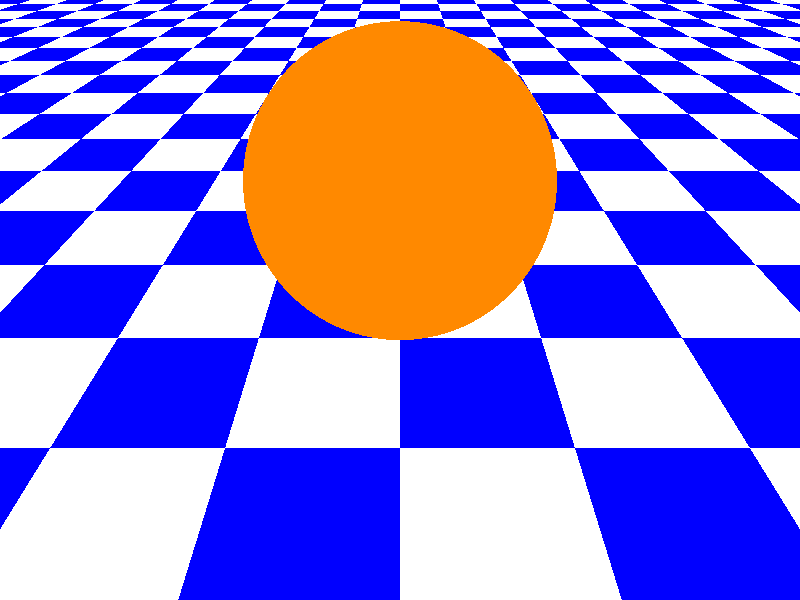 // Autor:  Sebastian Birk, Holger Arndt
// Datum:  2016-01-07
// Beispiel zu Blatt 11

#include "colors.inc"
#include "finish.inc"
#include "textures.inc"
#include "shapes.inc"
#include "glass.inc"
#include "metals.inc"
#include "woods.inc"

// #######################
// Kamera
camera {
  location <0, 70, -100>
  look_at  <0, 0,  0>
}


// #######################
// Licht
light_source {
  <100, 100, 20>
  color White
}

light_source {
  <-20, 100, 100>
  color White
  spotlight
  point_at <0,0,0>
}


// #######################
// Objekte

sphere {
  <0,20,10>, 30
    pigment
      {
        OrangeRed
      }
    finish
      {
        ambient 0.15
        diffuse 0.6
        specular 0.5
        roughness 0.05
        reflection 0.4
      }
}

plane {
  <0,1,0>, -10
  pigment {
    checker color Blue, color White
    scale 30
  }
  finish {
    Phong_Glossy
  }
}
